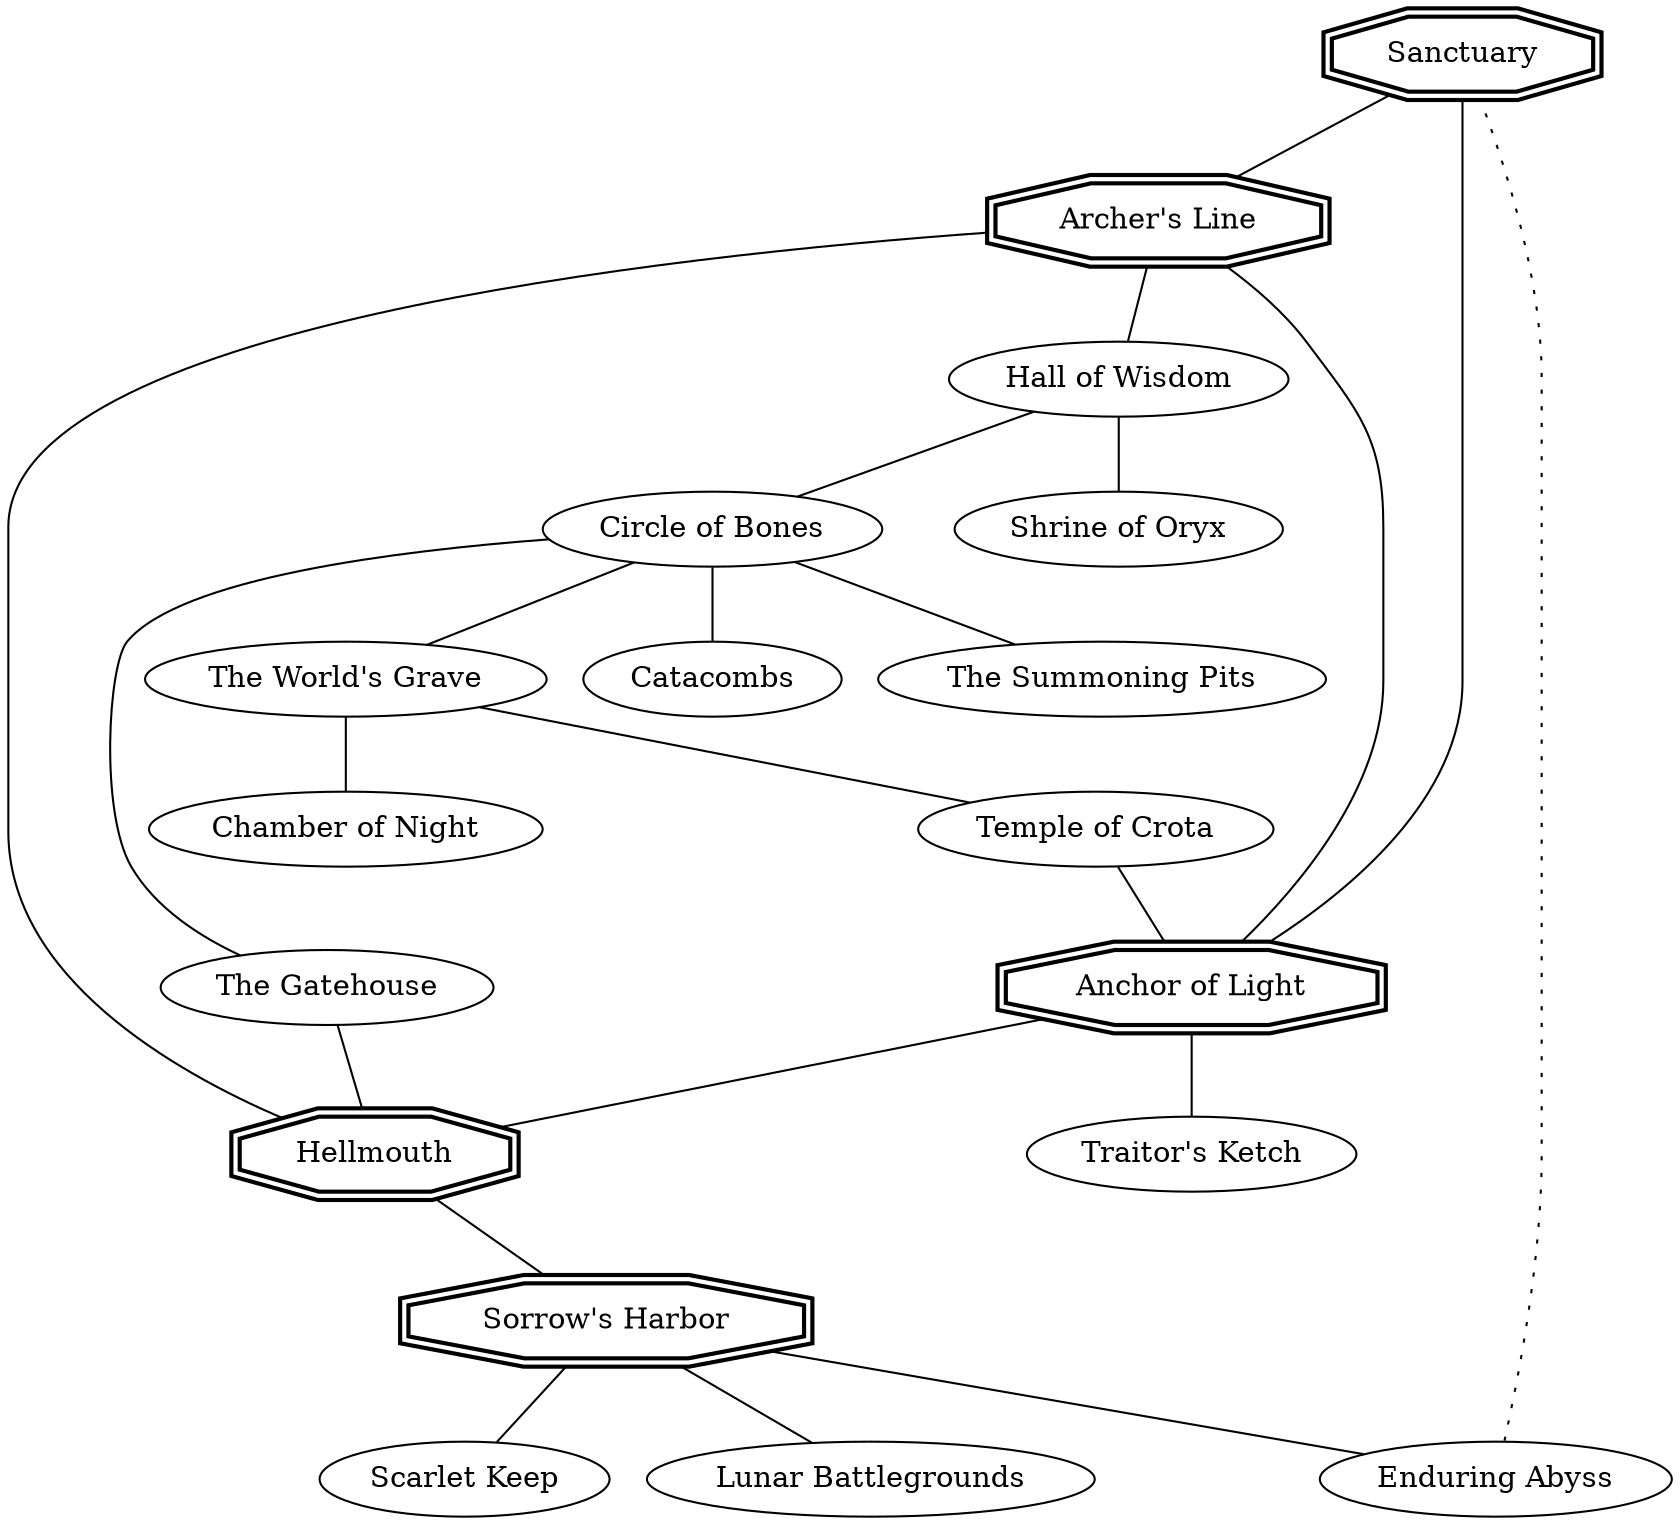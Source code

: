 graph Moon {
	// Primary locations. These are named on the map.
	SANCTUARY [label="Sanctuary",shape="doubleoctagon",penwidth=2];
	ANCHOR [label="Anchor of Light",shape="doubleoctagon",penwidth=2];
	LINE [label="Archer's Line",shape="doubleoctagon",penwidth=2];
	HARBOR [label="Sorrow's Harbor",shape="doubleoctagon",penwidth=2];
	HELLMOUTH [label="Hellmouth",shape="doubleoctagon",penwidth=2];

	// Other locations, not named on the map.
	ABYSS [label="Enduring Abyss"];
	BATTLEGROUNDS [label="Lunar Battlegrounds"];
	CATACOMBS [label="Catacombs"];
	CIRCLE [label="Circle of Bones"];
	CROTA [label="Temple of Crota"];
	GATEHOUSE [label="The Gatehouse"];
	GRAVE [label="The World's Grave"];
	KEEP [label="Scarlet Keep"];
	KETCH [label="Traitor's Ketch"];
	NIGHT [label="Chamber of Night"];
	ORYX [label="Shrine of Oryx"];
	PITS [label="The Summoning Pits"];
	WISDOM [label="Hall of Wisdom"];

	SANCTUARY -- LINE;
	SANCTUARY -- ANCHOR;
	LINE -- ANCHOR;
	LINE -- HELLMOUTH;
	ANCHOR -- HELLMOUTH;
	HELLMOUTH -- HARBOR;

	LINE -- WISDOM -- ORYX;
	WISDOM -- CIRCLE;
	CIRCLE -- PITS;
	CIRCLE -- CATACOMBS;
	CIRCLE -- GRAVE;
	GRAVE -- CROTA;
	CROTA -- ANCHOR;
	ANCHOR -- KETCH;
	GRAVE -- NIGHT;
	CIRCLE -- GATEHOUSE;
	GATEHOUSE -- HELLMOUTH;
	HARBOR -- ABYSS;
	HARBOR -- KEEP;
	HARBOR -- BATTLEGROUNDS;

	ABYSS -- SANCTUARY [style="dotted"]; // Portal
}
